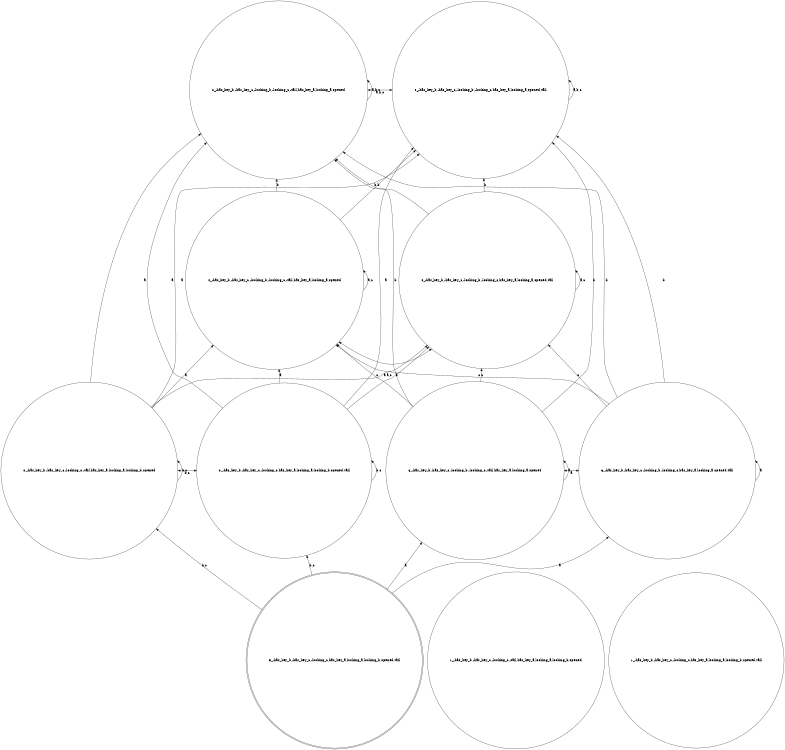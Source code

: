 digraph K_structure{
	rankdir=BT;
	size="8,5"
//WORLDS List:
	node [shape = circle] "0_-has_key_b,-has_key_c,-looking_c,-tail,has_key_a,looking_a,looking_b,opened";// (,-has_key_b,-has_key_c,-looking_c,-tail,has_key_a,looking_a,looking_b,opened)
	node [shape = circle] "1_-has_key_b,-has_key_c,-looking_c,-tail,has_key_a,looking_a,looking_b,opened";// (-has_key_b,-has_key_c,-looking_c,-tail,has_key_a,looking_a,looking_b,opened)
	node [shape = circle] "2_-has_key_b,-has_key_c,-looking_b,-looking_c,has_key_a,looking_a,opened,tail";// (,-has_key_b,-has_key_c,-looking_b,-looking_c,has_key_a,looking_a,opened,tail)
	node [shape = circle] "3_-has_key_b,-has_key_c,-looking_b,-looking_c,has_key_a,looking_a,opened,tail";// (-has_key_b,-has_key_c,-looking_b,-looking_c,has_key_a,looking_a,opened,tail)
	node [shape = circle] "4_-has_key_b,-has_key_c,-looking_b,-looking_c,has_key_a,looking_a,opened,tail";// (-has_key_b,-has_key_c,-looking_b,-looking_c,has_key_a,looking_a,opened,tail)
	node [shape = circle] "0_-has_key_b,-has_key_c,-looking_c,has_key_a,looking_a,looking_b,opened,tail";// (,-has_key_b,-has_key_c,-looking_c,has_key_a,looking_a,looking_b,opened,tail)
	node [shape = doublecircle] "5_-has_key_b,-has_key_c,-looking_c,has_key_a,looking_a,looking_b,opened,tail";// (-has_key_b,-has_key_c,-looking_c,has_key_a,looking_a,looking_b,opened,tail)
	node [shape = circle] "1_-has_key_b,-has_key_c,-looking_c,has_key_a,looking_a,looking_b,opened,tail";// (-has_key_b,-has_key_c,-looking_c,has_key_a,looking_a,looking_b,opened,tail)
	node [shape = circle] "2_-has_key_b,-has_key_c,-looking_b,-looking_c,-tail,has_key_a,looking_a,opened";// (,-has_key_b,-has_key_c,-looking_b,-looking_c,-tail,has_key_a,looking_a,opened)
	node [shape = circle] "3_-has_key_b,-has_key_c,-looking_b,-looking_c,-tail,has_key_a,looking_a,opened";// (-has_key_b,-has_key_c,-looking_b,-looking_c,-tail,has_key_a,looking_a,opened)
	node [shape = circle] "4_-has_key_b,-has_key_c,-looking_b,-looking_c,-tail,has_key_a,looking_a,opened";// (-has_key_b,-has_key_c,-looking_b,-looking_c,-tail,has_key_a,looking_a,opened)


//RANKS List:
	{rank = same; "2_-has_key_b,-has_key_c,-looking_b,-looking_c,has_key_a,looking_a,opened,tail"; "2_-has_key_b,-has_key_c,-looking_b,-looking_c,-tail,has_key_a,looking_a,opened"; }
	{rank = same; "0_-has_key_b,-has_key_c,-looking_c,-tail,has_key_a,looking_a,looking_b,opened"; "0_-has_key_b,-has_key_c,-looking_c,has_key_a,looking_a,looking_b,opened,tail"; }
	{rank = same; "3_-has_key_b,-has_key_c,-looking_b,-looking_c,has_key_a,looking_a,opened,tail"; "3_-has_key_b,-has_key_c,-looking_b,-looking_c,-tail,has_key_a,looking_a,opened"; }
	{rank = same; "4_-has_key_b,-has_key_c,-looking_b,-looking_c,has_key_a,looking_a,opened,tail"; "4_-has_key_b,-has_key_c,-looking_b,-looking_c,-tail,has_key_a,looking_a,opened"; }
	{rank = same; "5_-has_key_b,-has_key_c,-looking_c,has_key_a,looking_a,looking_b,opened,tail"; }
	{rank = same; "0_-has_key_b,-has_key_c,-looking_c,-tail,has_key_a,looking_a,looking_b,opened"; "0_-has_key_b,-has_key_c,-looking_c,has_key_a,looking_a,looking_b,opened,tail"; }


//EDGES List:
	"0_-has_key_b,-has_key_c,-looking_c,-tail,has_key_a,looking_a,looking_b,opened" -> "0_-has_key_b,-has_key_c,-looking_c,-tail,has_key_a,looking_a,looking_b,opened" [ label = "b,c" ];
	"0_-has_key_b,-has_key_c,-looking_c,-tail,has_key_a,looking_a,looking_b,opened" -> "2_-has_key_b,-has_key_c,-looking_b,-looking_c,-tail,has_key_a,looking_a,opened" [ label = "a" ];
	"0_-has_key_b,-has_key_c,-looking_c,-tail,has_key_a,looking_a,looking_b,opened" -> "2_-has_key_b,-has_key_c,-looking_b,-looking_c,has_key_a,looking_a,opened,tail" [ label = "a" ];
	"0_-has_key_b,-has_key_c,-looking_c,-tail,has_key_a,looking_a,looking_b,opened" -> "4_-has_key_b,-has_key_c,-looking_b,-looking_c,-tail,has_key_a,looking_a,opened" [ label = "a" ];
	"0_-has_key_b,-has_key_c,-looking_c,-tail,has_key_a,looking_a,looking_b,opened" -> "4_-has_key_b,-has_key_c,-looking_b,-looking_c,has_key_a,looking_a,opened,tail" [ label = "a" ];
	"0_-has_key_b,-has_key_c,-looking_c,has_key_a,looking_a,looking_b,opened,tail" -> "0_-has_key_b,-has_key_c,-looking_c,has_key_a,looking_a,looking_b,opened,tail" [ label = "b,c" ];
	"0_-has_key_b,-has_key_c,-looking_c,has_key_a,looking_a,looking_b,opened,tail" -> "2_-has_key_b,-has_key_c,-looking_b,-looking_c,-tail,has_key_a,looking_a,opened" [ label = "a" ];
	"0_-has_key_b,-has_key_c,-looking_c,has_key_a,looking_a,looking_b,opened,tail" -> "2_-has_key_b,-has_key_c,-looking_b,-looking_c,has_key_a,looking_a,opened,tail" [ label = "a" ];
	"0_-has_key_b,-has_key_c,-looking_c,has_key_a,looking_a,looking_b,opened,tail" -> "4_-has_key_b,-has_key_c,-looking_b,-looking_c,-tail,has_key_a,looking_a,opened" [ label = "a" ];
	"0_-has_key_b,-has_key_c,-looking_c,has_key_a,looking_a,looking_b,opened,tail" -> "4_-has_key_b,-has_key_c,-looking_b,-looking_c,has_key_a,looking_a,opened,tail" [ label = "a" ];
	"2_-has_key_b,-has_key_c,-looking_b,-looking_c,-tail,has_key_a,looking_a,opened" -> "2_-has_key_b,-has_key_c,-looking_b,-looking_c,-tail,has_key_a,looking_a,opened" [ label = "a,b,c" ];
	"2_-has_key_b,-has_key_c,-looking_b,-looking_c,has_key_a,looking_a,opened,tail" -> "2_-has_key_b,-has_key_c,-looking_b,-looking_c,has_key_a,looking_a,opened,tail" [ label = "a,b,c" ];
	"3_-has_key_b,-has_key_c,-looking_b,-looking_c,-tail,has_key_a,looking_a,opened" -> "2_-has_key_b,-has_key_c,-looking_b,-looking_c,-tail,has_key_a,looking_a,opened" [ label = "b" ];
	"3_-has_key_b,-has_key_c,-looking_b,-looking_c,-tail,has_key_a,looking_a,opened" -> "2_-has_key_b,-has_key_c,-looking_b,-looking_c,has_key_a,looking_a,opened,tail" [ label = "b" ];
	"3_-has_key_b,-has_key_c,-looking_b,-looking_c,-tail,has_key_a,looking_a,opened" -> "3_-has_key_b,-has_key_c,-looking_b,-looking_c,-tail,has_key_a,looking_a,opened" [ label = "a" ];
	"3_-has_key_b,-has_key_c,-looking_b,-looking_c,-tail,has_key_a,looking_a,opened" -> "4_-has_key_b,-has_key_c,-looking_b,-looking_c,-tail,has_key_a,looking_a,opened" [ label = "c" ];
	"3_-has_key_b,-has_key_c,-looking_b,-looking_c,-tail,has_key_a,looking_a,opened" -> "4_-has_key_b,-has_key_c,-looking_b,-looking_c,has_key_a,looking_a,opened,tail" [ label = "c" ];
	"3_-has_key_b,-has_key_c,-looking_b,-looking_c,has_key_a,looking_a,opened,tail" -> "2_-has_key_b,-has_key_c,-looking_b,-looking_c,-tail,has_key_a,looking_a,opened" [ label = "b" ];
	"3_-has_key_b,-has_key_c,-looking_b,-looking_c,has_key_a,looking_a,opened,tail" -> "2_-has_key_b,-has_key_c,-looking_b,-looking_c,has_key_a,looking_a,opened,tail" [ label = "b" ];
	"3_-has_key_b,-has_key_c,-looking_b,-looking_c,has_key_a,looking_a,opened,tail" -> "3_-has_key_b,-has_key_c,-looking_b,-looking_c,has_key_a,looking_a,opened,tail" [ label = "a" ];
	"3_-has_key_b,-has_key_c,-looking_b,-looking_c,has_key_a,looking_a,opened,tail" -> "4_-has_key_b,-has_key_c,-looking_b,-looking_c,-tail,has_key_a,looking_a,opened" [ label = "c" ];
	"3_-has_key_b,-has_key_c,-looking_b,-looking_c,has_key_a,looking_a,opened,tail" -> "4_-has_key_b,-has_key_c,-looking_b,-looking_c,has_key_a,looking_a,opened,tail" [ label = "c" ];
	"4_-has_key_b,-has_key_c,-looking_b,-looking_c,-tail,has_key_a,looking_a,opened" -> "2_-has_key_b,-has_key_c,-looking_b,-looking_c,-tail,has_key_a,looking_a,opened" [ label = "b" ];
	"4_-has_key_b,-has_key_c,-looking_b,-looking_c,-tail,has_key_a,looking_a,opened" -> "2_-has_key_b,-has_key_c,-looking_b,-looking_c,has_key_a,looking_a,opened,tail" [ label = "b" ];
	"4_-has_key_b,-has_key_c,-looking_b,-looking_c,-tail,has_key_a,looking_a,opened" -> "4_-has_key_b,-has_key_c,-looking_b,-looking_c,-tail,has_key_a,looking_a,opened" [ label = "a,c" ];
	"4_-has_key_b,-has_key_c,-looking_b,-looking_c,has_key_a,looking_a,opened,tail" -> "2_-has_key_b,-has_key_c,-looking_b,-looking_c,-tail,has_key_a,looking_a,opened" [ label = "b" ];
	"4_-has_key_b,-has_key_c,-looking_b,-looking_c,has_key_a,looking_a,opened,tail" -> "2_-has_key_b,-has_key_c,-looking_b,-looking_c,has_key_a,looking_a,opened,tail" [ label = "b" ];
	"4_-has_key_b,-has_key_c,-looking_b,-looking_c,has_key_a,looking_a,opened,tail" -> "4_-has_key_b,-has_key_c,-looking_b,-looking_c,has_key_a,looking_a,opened,tail" [ label = "a,c" ];
	"5_-has_key_b,-has_key_c,-looking_c,has_key_a,looking_a,looking_b,opened,tail" -> "0_-has_key_b,-has_key_c,-looking_c,-tail,has_key_a,looking_a,looking_b,opened" [ label = "b,c" ];
	"5_-has_key_b,-has_key_c,-looking_c,has_key_a,looking_a,looking_b,opened,tail" -> "0_-has_key_b,-has_key_c,-looking_c,has_key_a,looking_a,looking_b,opened,tail" [ label = "b,c" ];
	"5_-has_key_b,-has_key_c,-looking_c,has_key_a,looking_a,looking_b,opened,tail" -> "3_-has_key_b,-has_key_c,-looking_b,-looking_c,-tail,has_key_a,looking_a,opened" [ label = "a" ];
	"5_-has_key_b,-has_key_c,-looking_c,has_key_a,looking_a,looking_b,opened,tail" -> "3_-has_key_b,-has_key_c,-looking_b,-looking_c,has_key_a,looking_a,opened,tail" [ label = "a" ];
	"0_-has_key_b,-has_key_c,-looking_c,-tail,has_key_a,looking_a,looking_b,opened" -> "0_-has_key_b,-has_key_c,-looking_c,has_key_a,looking_a,looking_b,opened,tail" [ dir=both label = "b,c" ];
	"2_-has_key_b,-has_key_c,-looking_b,-looking_c,-tail,has_key_a,looking_a,opened" -> "2_-has_key_b,-has_key_c,-looking_b,-looking_c,has_key_a,looking_a,opened,tail" [ dir=both label = "a,b,c" ];
	"3_-has_key_b,-has_key_c,-looking_b,-looking_c,-tail,has_key_a,looking_a,opened" -> "3_-has_key_b,-has_key_c,-looking_b,-looking_c,has_key_a,looking_a,opened,tail" [ dir=both label = "a" ];
	"4_-has_key_b,-has_key_c,-looking_b,-looking_c,-tail,has_key_a,looking_a,opened" -> "4_-has_key_b,-has_key_c,-looking_b,-looking_c,has_key_a,looking_a,opened,tail" [ dir=both label = "a,c" ];
}
